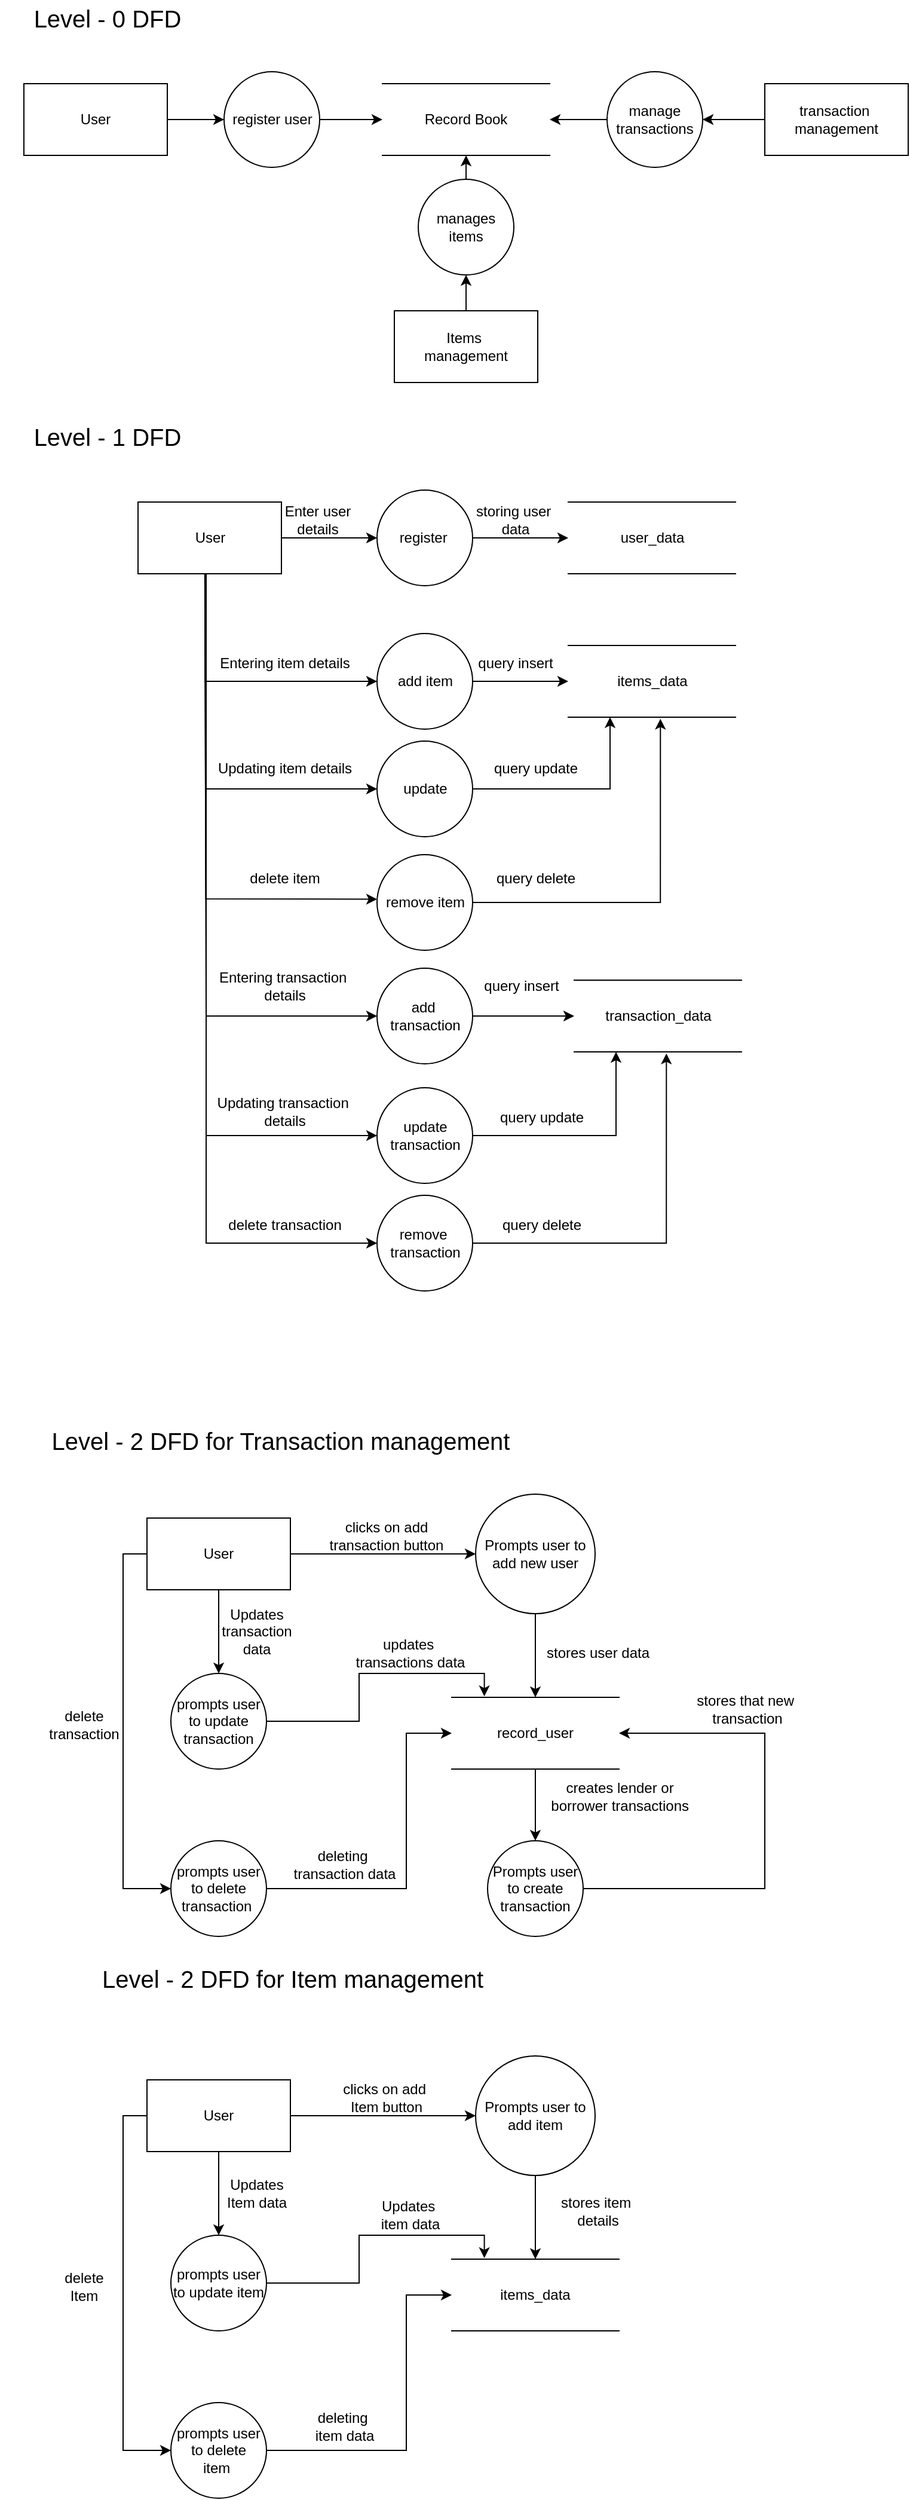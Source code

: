 <mxfile version="26.0.16">
  <diagram name="Page-1" id="c7558073-3199-34d8-9f00-42111426c3f3">
    <mxGraphModel dx="1235" dy="789" grid="1" gridSize="10" guides="1" tooltips="1" connect="1" arrows="1" fold="1" page="1" pageScale="1" pageWidth="827" pageHeight="1169" background="none" math="0" shadow="0">
      <root>
        <mxCell id="0" />
        <mxCell id="1" parent="0" />
        <mxCell id="OkTDxyFa1funlo1SMz6G-6" style="edgeStyle=orthogonalEdgeStyle;rounded=0;orthogonalLoop=1;jettySize=auto;html=1;exitX=1;exitY=0.5;exitDx=0;exitDy=0;entryX=0;entryY=0.5;entryDx=0;entryDy=0;" edge="1" parent="1" source="gBuzXzj2Km16ELcQwFcT-96" target="OkTDxyFa1funlo1SMz6G-1">
          <mxGeometry relative="1" as="geometry" />
        </mxCell>
        <mxCell id="gBuzXzj2Km16ELcQwFcT-96" value="User" style="rounded=0;whiteSpace=wrap;html=1;" parent="1" vertex="1">
          <mxGeometry x="60" y="80" width="120" height="60" as="geometry" />
        </mxCell>
        <mxCell id="gBuzXzj2Km16ELcQwFcT-99" value="Record Book" style="html=1;dashed=0;whiteSpace=wrap;shape=partialRectangle;right=0;left=0;" parent="1" vertex="1">
          <mxGeometry x="360" y="80" width="140" height="60" as="geometry" />
        </mxCell>
        <mxCell id="OkTDxyFa1funlo1SMz6G-8" style="edgeStyle=orthogonalEdgeStyle;rounded=0;orthogonalLoop=1;jettySize=auto;html=1;exitX=0.5;exitY=0;exitDx=0;exitDy=0;entryX=0.5;entryY=1;entryDx=0;entryDy=0;" edge="1" parent="1" source="gBuzXzj2Km16ELcQwFcT-100" target="OkTDxyFa1funlo1SMz6G-2">
          <mxGeometry relative="1" as="geometry" />
        </mxCell>
        <mxCell id="gBuzXzj2Km16ELcQwFcT-100" value="Items&amp;nbsp;&lt;div&gt;management&lt;/div&gt;" style="rounded=0;whiteSpace=wrap;html=1;" parent="1" vertex="1">
          <mxGeometry x="370" y="270" width="120" height="60" as="geometry" />
        </mxCell>
        <mxCell id="OkTDxyFa1funlo1SMz6G-10" style="edgeStyle=orthogonalEdgeStyle;rounded=0;orthogonalLoop=1;jettySize=auto;html=1;exitX=0;exitY=0.5;exitDx=0;exitDy=0;" edge="1" parent="1" source="gBuzXzj2Km16ELcQwFcT-101" target="OkTDxyFa1funlo1SMz6G-5">
          <mxGeometry relative="1" as="geometry" />
        </mxCell>
        <mxCell id="gBuzXzj2Km16ELcQwFcT-101" value="transaction&amp;nbsp;&lt;div&gt;management&lt;/div&gt;" style="rounded=0;whiteSpace=wrap;html=1;" parent="1" vertex="1">
          <mxGeometry x="680" y="80" width="120" height="60" as="geometry" />
        </mxCell>
        <mxCell id="gBuzXzj2Km16ELcQwFcT-105" value="&lt;font style=&quot;font-size: 20px;&quot;&gt;Level - 0 DFD&lt;/font&gt;" style="text;html=1;align=center;verticalAlign=middle;whiteSpace=wrap;rounded=0;" parent="1" vertex="1">
          <mxGeometry x="40" y="10" width="180" height="30" as="geometry" />
        </mxCell>
        <mxCell id="gBuzXzj2Km16ELcQwFcT-106" value="&lt;font style=&quot;font-size: 20px;&quot;&gt;Level - 1 DFD&lt;/font&gt;" style="text;html=1;align=center;verticalAlign=middle;whiteSpace=wrap;rounded=0;" parent="1" vertex="1">
          <mxGeometry x="40" y="360" width="180" height="30" as="geometry" />
        </mxCell>
        <mxCell id="gBuzXzj2Km16ELcQwFcT-110" style="edgeStyle=orthogonalEdgeStyle;rounded=0;orthogonalLoop=1;jettySize=auto;html=1;exitX=1;exitY=0.5;exitDx=0;exitDy=0;entryX=0;entryY=0.5;entryDx=0;entryDy=0;" parent="1" source="gBuzXzj2Km16ELcQwFcT-107" target="gBuzXzj2Km16ELcQwFcT-108" edge="1">
          <mxGeometry relative="1" as="geometry" />
        </mxCell>
        <mxCell id="gBuzXzj2Km16ELcQwFcT-115" style="edgeStyle=orthogonalEdgeStyle;rounded=0;orthogonalLoop=1;jettySize=auto;html=1;entryX=0;entryY=0.5;entryDx=0;entryDy=0;exitX=0.468;exitY=1.011;exitDx=0;exitDy=0;exitPerimeter=0;" parent="1" source="gBuzXzj2Km16ELcQwFcT-107" target="gBuzXzj2Km16ELcQwFcT-113" edge="1">
          <mxGeometry relative="1" as="geometry">
            <mxPoint x="215.5" y="500" as="sourcePoint" />
          </mxGeometry>
        </mxCell>
        <mxCell id="gBuzXzj2Km16ELcQwFcT-107" value="User" style="rounded=0;whiteSpace=wrap;html=1;" parent="1" vertex="1">
          <mxGeometry x="155.5" y="430" width="120" height="60" as="geometry" />
        </mxCell>
        <mxCell id="gBuzXzj2Km16ELcQwFcT-111" style="edgeStyle=orthogonalEdgeStyle;rounded=0;orthogonalLoop=1;jettySize=auto;html=1;exitX=1;exitY=0.5;exitDx=0;exitDy=0;entryX=0;entryY=0.5;entryDx=0;entryDy=0;" parent="1" source="gBuzXzj2Km16ELcQwFcT-108" target="gBuzXzj2Km16ELcQwFcT-109" edge="1">
          <mxGeometry relative="1" as="geometry" />
        </mxCell>
        <mxCell id="gBuzXzj2Km16ELcQwFcT-108" value="register&amp;nbsp;" style="ellipse;whiteSpace=wrap;html=1;aspect=fixed;" parent="1" vertex="1">
          <mxGeometry x="355.5" y="420" width="80" height="80" as="geometry" />
        </mxCell>
        <mxCell id="gBuzXzj2Km16ELcQwFcT-109" value="user_data" style="html=1;dashed=0;whiteSpace=wrap;shape=partialRectangle;right=0;left=0;" parent="1" vertex="1">
          <mxGeometry x="515.5" y="430" width="140" height="60" as="geometry" />
        </mxCell>
        <mxCell id="gBuzXzj2Km16ELcQwFcT-124" style="edgeStyle=orthogonalEdgeStyle;rounded=0;orthogonalLoop=1;jettySize=auto;html=1;exitX=1;exitY=0.5;exitDx=0;exitDy=0;entryX=0;entryY=0.5;entryDx=0;entryDy=0;" parent="1" source="gBuzXzj2Km16ELcQwFcT-113" target="gBuzXzj2Km16ELcQwFcT-114" edge="1">
          <mxGeometry relative="1" as="geometry" />
        </mxCell>
        <mxCell id="gBuzXzj2Km16ELcQwFcT-113" value="add item" style="ellipse;whiteSpace=wrap;html=1;aspect=fixed;" parent="1" vertex="1">
          <mxGeometry x="355.5" y="540" width="80" height="80" as="geometry" />
        </mxCell>
        <mxCell id="gBuzXzj2Km16ELcQwFcT-114" value="items_data" style="html=1;dashed=0;whiteSpace=wrap;shape=partialRectangle;right=0;left=0;" parent="1" vertex="1">
          <mxGeometry x="515.5" y="550" width="140" height="60" as="geometry" />
        </mxCell>
        <mxCell id="gBuzXzj2Km16ELcQwFcT-125" style="edgeStyle=orthogonalEdgeStyle;rounded=0;orthogonalLoop=1;jettySize=auto;html=1;exitX=1;exitY=0.5;exitDx=0;exitDy=0;entryX=0.25;entryY=1;entryDx=0;entryDy=0;" parent="1" source="gBuzXzj2Km16ELcQwFcT-119" target="gBuzXzj2Km16ELcQwFcT-114" edge="1">
          <mxGeometry relative="1" as="geometry" />
        </mxCell>
        <mxCell id="gBuzXzj2Km16ELcQwFcT-119" value="update" style="ellipse;whiteSpace=wrap;html=1;aspect=fixed;" parent="1" vertex="1">
          <mxGeometry x="355.5" y="630" width="80" height="80" as="geometry" />
        </mxCell>
        <mxCell id="gBuzXzj2Km16ELcQwFcT-122" value="remove item" style="ellipse;whiteSpace=wrap;html=1;aspect=fixed;" parent="1" vertex="1">
          <mxGeometry x="355.5" y="725" width="80" height="80" as="geometry" />
        </mxCell>
        <mxCell id="gBuzXzj2Km16ELcQwFcT-126" style="edgeStyle=orthogonalEdgeStyle;rounded=0;orthogonalLoop=1;jettySize=auto;html=1;exitX=1;exitY=0.5;exitDx=0;exitDy=0;entryX=0.551;entryY=1.022;entryDx=0;entryDy=0;entryPerimeter=0;" parent="1" source="gBuzXzj2Km16ELcQwFcT-122" target="gBuzXzj2Km16ELcQwFcT-114" edge="1">
          <mxGeometry relative="1" as="geometry">
            <mxPoint x="592.5" y="620" as="targetPoint" />
          </mxGeometry>
        </mxCell>
        <mxCell id="gBuzXzj2Km16ELcQwFcT-128" value="" style="endArrow=classic;html=1;rounded=0;entryX=0;entryY=0.5;entryDx=0;entryDy=0;exitX=0.468;exitY=1.018;exitDx=0;exitDy=0;exitPerimeter=0;" parent="1" source="gBuzXzj2Km16ELcQwFcT-107" target="gBuzXzj2Km16ELcQwFcT-119" edge="1">
          <mxGeometry width="50" height="50" relative="1" as="geometry">
            <mxPoint x="212.5" y="580" as="sourcePoint" />
            <mxPoint x="252.5" y="660" as="targetPoint" />
            <Array as="points">
              <mxPoint x="212.5" y="670" />
            </Array>
          </mxGeometry>
        </mxCell>
        <mxCell id="gBuzXzj2Km16ELcQwFcT-132" value="" style="endArrow=classic;html=1;rounded=0;entryX=0.003;entryY=0.466;entryDx=0;entryDy=0;entryPerimeter=0;exitX=0.468;exitY=1;exitDx=0;exitDy=0;exitPerimeter=0;" parent="1" edge="1">
          <mxGeometry width="50" height="50" relative="1" as="geometry">
            <mxPoint x="211.42" y="490" as="sourcePoint" />
            <mxPoint x="355.5" y="762.28" as="targetPoint" />
            <Array as="points">
              <mxPoint x="212.26" y="762" />
            </Array>
          </mxGeometry>
        </mxCell>
        <mxCell id="gBuzXzj2Km16ELcQwFcT-133" value="Enter user details" style="text;html=1;align=center;verticalAlign=middle;whiteSpace=wrap;rounded=0;" parent="1" vertex="1">
          <mxGeometry x="275.5" y="430" width="60" height="30" as="geometry" />
        </mxCell>
        <mxCell id="gBuzXzj2Km16ELcQwFcT-134" value="Entering item details" style="text;html=1;align=center;verticalAlign=middle;resizable=0;points=[];autosize=1;strokeColor=none;fillColor=none;" parent="1" vertex="1">
          <mxGeometry x="212.5" y="550" width="130" height="30" as="geometry" />
        </mxCell>
        <mxCell id="gBuzXzj2Km16ELcQwFcT-135" value="Updating item details" style="text;html=1;align=center;verticalAlign=middle;resizable=0;points=[];autosize=1;strokeColor=none;fillColor=none;" parent="1" vertex="1">
          <mxGeometry x="207.5" y="638" width="140" height="30" as="geometry" />
        </mxCell>
        <mxCell id="gBuzXzj2Km16ELcQwFcT-136" value="delete item" style="text;html=1;align=center;verticalAlign=middle;resizable=0;points=[];autosize=1;strokeColor=none;fillColor=none;" parent="1" vertex="1">
          <mxGeometry x="237.5" y="730" width="80" height="30" as="geometry" />
        </mxCell>
        <mxCell id="gBuzXzj2Km16ELcQwFcT-137" value="storing user&amp;nbsp;&lt;div&gt;data&lt;/div&gt;" style="text;html=1;align=center;verticalAlign=middle;resizable=0;points=[];autosize=1;strokeColor=none;fillColor=none;" parent="1" vertex="1">
          <mxGeometry x="425.5" y="425" width="90" height="40" as="geometry" />
        </mxCell>
        <mxCell id="gBuzXzj2Km16ELcQwFcT-138" value="query insert" style="text;html=1;align=center;verticalAlign=middle;resizable=0;points=[];autosize=1;strokeColor=none;fillColor=none;" parent="1" vertex="1">
          <mxGeometry x="425.5" y="550" width="90" height="30" as="geometry" />
        </mxCell>
        <mxCell id="gBuzXzj2Km16ELcQwFcT-139" value="query update" style="text;html=1;align=center;verticalAlign=middle;resizable=0;points=[];autosize=1;strokeColor=none;fillColor=none;" parent="1" vertex="1">
          <mxGeometry x="442.5" y="638" width="90" height="30" as="geometry" />
        </mxCell>
        <mxCell id="gBuzXzj2Km16ELcQwFcT-140" value="query delete" style="text;html=1;align=center;verticalAlign=middle;resizable=0;points=[];autosize=1;strokeColor=none;fillColor=none;" parent="1" vertex="1">
          <mxGeometry x="442.5" y="730" width="90" height="30" as="geometry" />
        </mxCell>
        <mxCell id="gBuzXzj2Km16ELcQwFcT-142" style="edgeStyle=orthogonalEdgeStyle;rounded=0;orthogonalLoop=1;jettySize=auto;html=1;exitX=1;exitY=0.5;exitDx=0;exitDy=0;entryX=0;entryY=0.5;entryDx=0;entryDy=0;" parent="1" source="gBuzXzj2Km16ELcQwFcT-143" target="gBuzXzj2Km16ELcQwFcT-144" edge="1">
          <mxGeometry relative="1" as="geometry" />
        </mxCell>
        <mxCell id="gBuzXzj2Km16ELcQwFcT-143" value="add&amp;nbsp;&lt;div&gt;&lt;span style=&quot;text-wrap-mode: nowrap;&quot;&gt;transaction&lt;/span&gt;&lt;/div&gt;" style="ellipse;whiteSpace=wrap;html=1;aspect=fixed;" parent="1" vertex="1">
          <mxGeometry x="355.5" y="820" width="80" height="80" as="geometry" />
        </mxCell>
        <mxCell id="gBuzXzj2Km16ELcQwFcT-144" value="transaction_data" style="html=1;dashed=0;whiteSpace=wrap;shape=partialRectangle;right=0;left=0;" parent="1" vertex="1">
          <mxGeometry x="520.5" y="830" width="140" height="60" as="geometry" />
        </mxCell>
        <mxCell id="gBuzXzj2Km16ELcQwFcT-145" style="edgeStyle=orthogonalEdgeStyle;rounded=0;orthogonalLoop=1;jettySize=auto;html=1;exitX=1;exitY=0.5;exitDx=0;exitDy=0;entryX=0.25;entryY=1;entryDx=0;entryDy=0;" parent="1" source="gBuzXzj2Km16ELcQwFcT-146" target="gBuzXzj2Km16ELcQwFcT-144" edge="1">
          <mxGeometry relative="1" as="geometry" />
        </mxCell>
        <mxCell id="gBuzXzj2Km16ELcQwFcT-146" value="update&lt;div&gt;&lt;span style=&quot;text-wrap-mode: nowrap;&quot;&gt;transaction&lt;/span&gt;&lt;/div&gt;" style="ellipse;whiteSpace=wrap;html=1;aspect=fixed;" parent="1" vertex="1">
          <mxGeometry x="355.5" y="920" width="80" height="80" as="geometry" />
        </mxCell>
        <mxCell id="gBuzXzj2Km16ELcQwFcT-147" value="remove&amp;nbsp;&lt;div&gt;&lt;span style=&quot;text-wrap-mode: nowrap;&quot;&gt;transaction&lt;/span&gt;&lt;/div&gt;" style="ellipse;whiteSpace=wrap;html=1;aspect=fixed;" parent="1" vertex="1">
          <mxGeometry x="355.5" y="1010" width="80" height="80" as="geometry" />
        </mxCell>
        <mxCell id="gBuzXzj2Km16ELcQwFcT-148" style="edgeStyle=orthogonalEdgeStyle;rounded=0;orthogonalLoop=1;jettySize=auto;html=1;exitX=1;exitY=0.5;exitDx=0;exitDy=0;entryX=0.551;entryY=1.022;entryDx=0;entryDy=0;entryPerimeter=0;" parent="1" source="gBuzXzj2Km16ELcQwFcT-147" target="gBuzXzj2Km16ELcQwFcT-144" edge="1">
          <mxGeometry relative="1" as="geometry">
            <mxPoint x="597.5" y="890" as="targetPoint" />
          </mxGeometry>
        </mxCell>
        <mxCell id="gBuzXzj2Km16ELcQwFcT-149" value="Entering transaction&amp;nbsp;&lt;div&gt;details&lt;/div&gt;" style="text;html=1;align=center;verticalAlign=middle;resizable=0;points=[];autosize=1;strokeColor=none;fillColor=none;" parent="1" vertex="1">
          <mxGeometry x="212.5" y="815" width="130" height="40" as="geometry" />
        </mxCell>
        <mxCell id="gBuzXzj2Km16ELcQwFcT-150" value="Updating transaction&amp;nbsp;&lt;div&gt;details&lt;/div&gt;" style="text;html=1;align=center;verticalAlign=middle;resizable=0;points=[];autosize=1;strokeColor=none;fillColor=none;" parent="1" vertex="1">
          <mxGeometry x="207.5" y="920" width="140" height="40" as="geometry" />
        </mxCell>
        <mxCell id="gBuzXzj2Km16ELcQwFcT-151" value="delete transaction" style="text;html=1;align=center;verticalAlign=middle;resizable=0;points=[];autosize=1;strokeColor=none;fillColor=none;" parent="1" vertex="1">
          <mxGeometry x="217.5" y="1020" width="120" height="30" as="geometry" />
        </mxCell>
        <mxCell id="gBuzXzj2Km16ELcQwFcT-152" value="query insert" style="text;html=1;align=center;verticalAlign=middle;resizable=0;points=[];autosize=1;strokeColor=none;fillColor=none;" parent="1" vertex="1">
          <mxGeometry x="430.5" y="820" width="90" height="30" as="geometry" />
        </mxCell>
        <mxCell id="gBuzXzj2Km16ELcQwFcT-153" value="query update" style="text;html=1;align=center;verticalAlign=middle;resizable=0;points=[];autosize=1;strokeColor=none;fillColor=none;" parent="1" vertex="1">
          <mxGeometry x="447.5" y="930" width="90" height="30" as="geometry" />
        </mxCell>
        <mxCell id="gBuzXzj2Km16ELcQwFcT-154" value="query delete" style="text;html=1;align=center;verticalAlign=middle;resizable=0;points=[];autosize=1;strokeColor=none;fillColor=none;" parent="1" vertex="1">
          <mxGeometry x="447.5" y="1020" width="90" height="30" as="geometry" />
        </mxCell>
        <mxCell id="gBuzXzj2Km16ELcQwFcT-156" value="" style="endArrow=classic;html=1;rounded=0;entryX=0;entryY=0.5;entryDx=0;entryDy=0;" parent="1" target="gBuzXzj2Km16ELcQwFcT-143" edge="1">
          <mxGeometry width="50" height="50" relative="1" as="geometry">
            <mxPoint x="211.5" y="490" as="sourcePoint" />
            <mxPoint x="182.5" y="860" as="targetPoint" />
            <Array as="points">
              <mxPoint x="212.5" y="860" />
            </Array>
          </mxGeometry>
        </mxCell>
        <mxCell id="gBuzXzj2Km16ELcQwFcT-157" value="" style="endArrow=classic;html=1;rounded=0;entryX=0;entryY=0.5;entryDx=0;entryDy=0;" parent="1" target="gBuzXzj2Km16ELcQwFcT-146" edge="1">
          <mxGeometry width="50" height="50" relative="1" as="geometry">
            <mxPoint x="212.5" y="490" as="sourcePoint" />
            <mxPoint x="192.5" y="950" as="targetPoint" />
            <Array as="points">
              <mxPoint x="212.5" y="960" />
            </Array>
          </mxGeometry>
        </mxCell>
        <mxCell id="gBuzXzj2Km16ELcQwFcT-158" value="" style="endArrow=classic;html=1;rounded=0;entryX=0;entryY=0.5;entryDx=0;entryDy=0;" parent="1" target="gBuzXzj2Km16ELcQwFcT-147" edge="1">
          <mxGeometry width="50" height="50" relative="1" as="geometry">
            <mxPoint x="212.5" y="490" as="sourcePoint" />
            <mxPoint x="172.5" y="1020" as="targetPoint" />
            <Array as="points">
              <mxPoint x="212.5" y="1050" />
            </Array>
          </mxGeometry>
        </mxCell>
        <mxCell id="gBuzXzj2Km16ELcQwFcT-159" value="&lt;font style=&quot;font-size: 20px;&quot;&gt;Level - 2 DFD for Transaction management&lt;/font&gt;" style="text;html=1;align=center;verticalAlign=middle;whiteSpace=wrap;rounded=0;" parent="1" vertex="1">
          <mxGeometry x="40" y="1200" width="470" height="30" as="geometry" />
        </mxCell>
        <mxCell id="gBuzXzj2Km16ELcQwFcT-174" style="edgeStyle=orthogonalEdgeStyle;rounded=0;orthogonalLoop=1;jettySize=auto;html=1;exitX=0.5;exitY=1;exitDx=0;exitDy=0;entryX=0.5;entryY=0;entryDx=0;entryDy=0;" parent="1" source="gBuzXzj2Km16ELcQwFcT-160" target="gBuzXzj2Km16ELcQwFcT-173" edge="1">
          <mxGeometry relative="1" as="geometry" />
        </mxCell>
        <mxCell id="gBuzXzj2Km16ELcQwFcT-180" style="edgeStyle=orthogonalEdgeStyle;rounded=0;orthogonalLoop=1;jettySize=auto;html=1;exitX=0;exitY=0.5;exitDx=0;exitDy=0;entryX=0;entryY=0.5;entryDx=0;entryDy=0;" parent="1" source="gBuzXzj2Km16ELcQwFcT-160" target="gBuzXzj2Km16ELcQwFcT-178" edge="1">
          <mxGeometry relative="1" as="geometry" />
        </mxCell>
        <mxCell id="gBuzXzj2Km16ELcQwFcT-160" value="User" style="rounded=0;whiteSpace=wrap;html=1;" parent="1" vertex="1">
          <mxGeometry x="163" y="1280" width="120" height="60" as="geometry" />
        </mxCell>
        <mxCell id="gBuzXzj2Km16ELcQwFcT-166" style="edgeStyle=orthogonalEdgeStyle;rounded=0;orthogonalLoop=1;jettySize=auto;html=1;exitX=0.5;exitY=1;exitDx=0;exitDy=0;entryX=0.5;entryY=0;entryDx=0;entryDy=0;" parent="1" source="gBuzXzj2Km16ELcQwFcT-161" target="gBuzXzj2Km16ELcQwFcT-165" edge="1">
          <mxGeometry relative="1" as="geometry" />
        </mxCell>
        <mxCell id="gBuzXzj2Km16ELcQwFcT-161" value="Prompts user to add new user" style="ellipse;whiteSpace=wrap;html=1;aspect=fixed;" parent="1" vertex="1">
          <mxGeometry x="438" y="1260" width="100" height="100" as="geometry" />
        </mxCell>
        <mxCell id="gBuzXzj2Km16ELcQwFcT-162" value="" style="endArrow=classic;html=1;rounded=0;exitX=1;exitY=0.5;exitDx=0;exitDy=0;entryX=0;entryY=0.5;entryDx=0;entryDy=0;" parent="1" source="gBuzXzj2Km16ELcQwFcT-160" target="gBuzXzj2Km16ELcQwFcT-161" edge="1">
          <mxGeometry width="50" height="50" relative="1" as="geometry">
            <mxPoint x="280" y="1530" as="sourcePoint" />
            <mxPoint x="330" y="1480" as="targetPoint" />
          </mxGeometry>
        </mxCell>
        <mxCell id="gBuzXzj2Km16ELcQwFcT-163" value="clicks on add transaction button" style="text;html=1;align=center;verticalAlign=middle;whiteSpace=wrap;rounded=0;" parent="1" vertex="1">
          <mxGeometry x="310" y="1280" width="107" height="30" as="geometry" />
        </mxCell>
        <mxCell id="gBuzXzj2Km16ELcQwFcT-169" style="edgeStyle=orthogonalEdgeStyle;rounded=0;orthogonalLoop=1;jettySize=auto;html=1;exitX=0.5;exitY=1;exitDx=0;exitDy=0;entryX=0.5;entryY=0;entryDx=0;entryDy=0;" parent="1" source="gBuzXzj2Km16ELcQwFcT-165" target="gBuzXzj2Km16ELcQwFcT-168" edge="1">
          <mxGeometry relative="1" as="geometry" />
        </mxCell>
        <mxCell id="gBuzXzj2Km16ELcQwFcT-165" value="record_user" style="html=1;dashed=0;whiteSpace=wrap;shape=partialRectangle;right=0;left=0;" parent="1" vertex="1">
          <mxGeometry x="418" y="1430" width="140" height="60" as="geometry" />
        </mxCell>
        <mxCell id="gBuzXzj2Km16ELcQwFcT-167" value="stores user data" style="text;html=1;align=center;verticalAlign=middle;resizable=0;points=[];autosize=1;strokeColor=none;fillColor=none;" parent="1" vertex="1">
          <mxGeometry x="485" y="1378" width="110" height="30" as="geometry" />
        </mxCell>
        <mxCell id="gBuzXzj2Km16ELcQwFcT-179" style="edgeStyle=orthogonalEdgeStyle;rounded=0;orthogonalLoop=1;jettySize=auto;html=1;exitX=1;exitY=0.5;exitDx=0;exitDy=0;entryX=1;entryY=0.5;entryDx=0;entryDy=0;" parent="1" source="gBuzXzj2Km16ELcQwFcT-168" target="gBuzXzj2Km16ELcQwFcT-165" edge="1">
          <mxGeometry relative="1" as="geometry">
            <mxPoint x="680" y="1420" as="targetPoint" />
            <Array as="points">
              <mxPoint x="680" y="1590" />
              <mxPoint x="680" y="1460" />
            </Array>
          </mxGeometry>
        </mxCell>
        <mxCell id="gBuzXzj2Km16ELcQwFcT-168" value="Prompts user to create transaction" style="ellipse;whiteSpace=wrap;html=1;aspect=fixed;" parent="1" vertex="1">
          <mxGeometry x="448" y="1550" width="80" height="80" as="geometry" />
        </mxCell>
        <mxCell id="gBuzXzj2Km16ELcQwFcT-170" value="creates lender or&amp;nbsp;&lt;div&gt;borrower transactions&amp;nbsp;&lt;/div&gt;" style="text;html=1;align=center;verticalAlign=middle;resizable=0;points=[];autosize=1;strokeColor=none;fillColor=none;" parent="1" vertex="1">
          <mxGeometry x="490" y="1493" width="140" height="40" as="geometry" />
        </mxCell>
        <mxCell id="gBuzXzj2Km16ELcQwFcT-172" value="stores that new&amp;nbsp;&lt;div&gt;transaction&lt;/div&gt;" style="text;html=1;align=center;verticalAlign=middle;resizable=0;points=[];autosize=1;strokeColor=none;fillColor=none;" parent="1" vertex="1">
          <mxGeometry x="610" y="1420" width="110" height="40" as="geometry" />
        </mxCell>
        <mxCell id="gBuzXzj2Km16ELcQwFcT-173" value="prompts user to update transaction" style="ellipse;whiteSpace=wrap;html=1;aspect=fixed;" parent="1" vertex="1">
          <mxGeometry x="183" y="1410" width="80" height="80" as="geometry" />
        </mxCell>
        <mxCell id="gBuzXzj2Km16ELcQwFcT-175" style="edgeStyle=orthogonalEdgeStyle;rounded=0;orthogonalLoop=1;jettySize=auto;html=1;exitX=1;exitY=0.5;exitDx=0;exitDy=0;entryX=0.195;entryY=-0.014;entryDx=0;entryDy=0;entryPerimeter=0;" parent="1" source="gBuzXzj2Km16ELcQwFcT-173" target="gBuzXzj2Km16ELcQwFcT-165" edge="1">
          <mxGeometry relative="1" as="geometry" />
        </mxCell>
        <mxCell id="gBuzXzj2Km16ELcQwFcT-176" value="Updates transaction data" style="text;html=1;align=center;verticalAlign=middle;whiteSpace=wrap;rounded=0;" parent="1" vertex="1">
          <mxGeometry x="225" y="1360" width="60" height="30" as="geometry" />
        </mxCell>
        <mxCell id="gBuzXzj2Km16ELcQwFcT-177" value="updates&amp;nbsp;&lt;div&gt;transactions&amp;nbsp;&lt;span style=&quot;background-color: transparent; color: light-dark(rgb(0, 0, 0), rgb(255, 255, 255));&quot;&gt;data&lt;/span&gt;&lt;/div&gt;" style="text;html=1;align=center;verticalAlign=middle;resizable=0;points=[];autosize=1;strokeColor=none;fillColor=none;" parent="1" vertex="1">
          <mxGeometry x="328" y="1373" width="110" height="40" as="geometry" />
        </mxCell>
        <mxCell id="gBuzXzj2Km16ELcQwFcT-181" style="edgeStyle=orthogonalEdgeStyle;rounded=0;orthogonalLoop=1;jettySize=auto;html=1;exitX=1;exitY=0.5;exitDx=0;exitDy=0;entryX=0;entryY=0.5;entryDx=0;entryDy=0;" parent="1" source="gBuzXzj2Km16ELcQwFcT-178" target="gBuzXzj2Km16ELcQwFcT-165" edge="1">
          <mxGeometry relative="1" as="geometry">
            <Array as="points">
              <mxPoint x="380" y="1590" />
              <mxPoint x="380" y="1460" />
            </Array>
          </mxGeometry>
        </mxCell>
        <mxCell id="gBuzXzj2Km16ELcQwFcT-178" value="prompts user&lt;div&gt;to delete&lt;/div&gt;&lt;div&gt;transaction&amp;nbsp;&lt;/div&gt;" style="ellipse;whiteSpace=wrap;html=1;aspect=fixed;" parent="1" vertex="1">
          <mxGeometry x="183" y="1550" width="80" height="80" as="geometry" />
        </mxCell>
        <mxCell id="gBuzXzj2Km16ELcQwFcT-182" value="delete&lt;div&gt;transaction&lt;/div&gt;" style="text;html=1;align=center;verticalAlign=middle;resizable=0;points=[];autosize=1;strokeColor=none;fillColor=none;" parent="1" vertex="1">
          <mxGeometry x="70" y="1433" width="80" height="40" as="geometry" />
        </mxCell>
        <mxCell id="gBuzXzj2Km16ELcQwFcT-183" value="deleting&amp;nbsp;&lt;div&gt;transaction&amp;nbsp;&lt;span style=&quot;background-color: transparent; color: light-dark(rgb(0, 0, 0), rgb(255, 255, 255));&quot;&gt;data&lt;/span&gt;&lt;/div&gt;" style="text;html=1;align=center;verticalAlign=middle;resizable=0;points=[];autosize=1;strokeColor=none;fillColor=none;" parent="1" vertex="1">
          <mxGeometry x="273" y="1550" width="110" height="40" as="geometry" />
        </mxCell>
        <mxCell id="gBuzXzj2Km16ELcQwFcT-184" value="&lt;font style=&quot;font-size: 20px;&quot;&gt;Level - 2 DFD for Item management&lt;/font&gt;" style="text;html=1;align=center;verticalAlign=middle;whiteSpace=wrap;rounded=0;" parent="1" vertex="1">
          <mxGeometry x="50" y="1650" width="470" height="30" as="geometry" />
        </mxCell>
        <mxCell id="gBuzXzj2Km16ELcQwFcT-185" style="edgeStyle=orthogonalEdgeStyle;rounded=0;orthogonalLoop=1;jettySize=auto;html=1;exitX=0.5;exitY=1;exitDx=0;exitDy=0;entryX=0.5;entryY=0;entryDx=0;entryDy=0;" parent="1" source="gBuzXzj2Km16ELcQwFcT-187" target="gBuzXzj2Km16ELcQwFcT-199" edge="1">
          <mxGeometry relative="1" as="geometry" />
        </mxCell>
        <mxCell id="gBuzXzj2Km16ELcQwFcT-186" style="edgeStyle=orthogonalEdgeStyle;rounded=0;orthogonalLoop=1;jettySize=auto;html=1;exitX=0;exitY=0.5;exitDx=0;exitDy=0;entryX=0;entryY=0.5;entryDx=0;entryDy=0;" parent="1" source="gBuzXzj2Km16ELcQwFcT-187" target="gBuzXzj2Km16ELcQwFcT-204" edge="1">
          <mxGeometry relative="1" as="geometry" />
        </mxCell>
        <mxCell id="gBuzXzj2Km16ELcQwFcT-187" value="User" style="rounded=0;whiteSpace=wrap;html=1;" parent="1" vertex="1">
          <mxGeometry x="163" y="1750" width="120" height="60" as="geometry" />
        </mxCell>
        <mxCell id="gBuzXzj2Km16ELcQwFcT-188" style="edgeStyle=orthogonalEdgeStyle;rounded=0;orthogonalLoop=1;jettySize=auto;html=1;exitX=0.5;exitY=1;exitDx=0;exitDy=0;entryX=0.5;entryY=0;entryDx=0;entryDy=0;" parent="1" source="gBuzXzj2Km16ELcQwFcT-189" target="gBuzXzj2Km16ELcQwFcT-193" edge="1">
          <mxGeometry relative="1" as="geometry" />
        </mxCell>
        <mxCell id="gBuzXzj2Km16ELcQwFcT-189" value="Prompts user to add item" style="ellipse;whiteSpace=wrap;html=1;aspect=fixed;" parent="1" vertex="1">
          <mxGeometry x="438" y="1730" width="100" height="100" as="geometry" />
        </mxCell>
        <mxCell id="gBuzXzj2Km16ELcQwFcT-190" value="" style="endArrow=classic;html=1;rounded=0;exitX=1;exitY=0.5;exitDx=0;exitDy=0;entryX=0;entryY=0.5;entryDx=0;entryDy=0;" parent="1" source="gBuzXzj2Km16ELcQwFcT-187" target="gBuzXzj2Km16ELcQwFcT-189" edge="1">
          <mxGeometry width="50" height="50" relative="1" as="geometry">
            <mxPoint x="280" y="2000" as="sourcePoint" />
            <mxPoint x="330" y="1950" as="targetPoint" />
          </mxGeometry>
        </mxCell>
        <mxCell id="gBuzXzj2Km16ELcQwFcT-191" value="clicks on add&amp;nbsp;&lt;div&gt;Item button&lt;/div&gt;" style="text;html=1;align=center;verticalAlign=middle;whiteSpace=wrap;rounded=0;" parent="1" vertex="1">
          <mxGeometry x="310" y="1750" width="107" height="30" as="geometry" />
        </mxCell>
        <mxCell id="gBuzXzj2Km16ELcQwFcT-193" value="items_data" style="html=1;dashed=0;whiteSpace=wrap;shape=partialRectangle;right=0;left=0;" parent="1" vertex="1">
          <mxGeometry x="418" y="1900" width="140" height="60" as="geometry" />
        </mxCell>
        <mxCell id="gBuzXzj2Km16ELcQwFcT-194" value="stores item&amp;nbsp;&lt;div&gt;details&lt;/div&gt;" style="text;html=1;align=center;verticalAlign=middle;resizable=0;points=[];autosize=1;strokeColor=none;fillColor=none;" parent="1" vertex="1">
          <mxGeometry x="495" y="1840" width="90" height="40" as="geometry" />
        </mxCell>
        <mxCell id="gBuzXzj2Km16ELcQwFcT-199" value="prompts user to update item" style="ellipse;whiteSpace=wrap;html=1;aspect=fixed;" parent="1" vertex="1">
          <mxGeometry x="183" y="1880" width="80" height="80" as="geometry" />
        </mxCell>
        <mxCell id="gBuzXzj2Km16ELcQwFcT-200" style="edgeStyle=orthogonalEdgeStyle;rounded=0;orthogonalLoop=1;jettySize=auto;html=1;exitX=1;exitY=0.5;exitDx=0;exitDy=0;entryX=0.195;entryY=-0.014;entryDx=0;entryDy=0;entryPerimeter=0;" parent="1" source="gBuzXzj2Km16ELcQwFcT-199" target="gBuzXzj2Km16ELcQwFcT-193" edge="1">
          <mxGeometry relative="1" as="geometry" />
        </mxCell>
        <mxCell id="gBuzXzj2Km16ELcQwFcT-201" value="Updates Item data" style="text;html=1;align=center;verticalAlign=middle;whiteSpace=wrap;rounded=0;" parent="1" vertex="1">
          <mxGeometry x="225" y="1830" width="60" height="30" as="geometry" />
        </mxCell>
        <mxCell id="gBuzXzj2Km16ELcQwFcT-202" value="Updates&amp;nbsp;&lt;div&gt;&lt;span style=&quot;background-color: transparent; color: light-dark(rgb(0, 0, 0), rgb(255, 255, 255));&quot;&gt;item data&lt;/span&gt;&lt;/div&gt;" style="text;html=1;align=center;verticalAlign=middle;resizable=0;points=[];autosize=1;strokeColor=none;fillColor=none;" parent="1" vertex="1">
          <mxGeometry x="348" y="1843" width="70" height="40" as="geometry" />
        </mxCell>
        <mxCell id="gBuzXzj2Km16ELcQwFcT-203" style="edgeStyle=orthogonalEdgeStyle;rounded=0;orthogonalLoop=1;jettySize=auto;html=1;exitX=1;exitY=0.5;exitDx=0;exitDy=0;entryX=0;entryY=0.5;entryDx=0;entryDy=0;" parent="1" source="gBuzXzj2Km16ELcQwFcT-204" target="gBuzXzj2Km16ELcQwFcT-193" edge="1">
          <mxGeometry relative="1" as="geometry">
            <Array as="points">
              <mxPoint x="380" y="2060" />
              <mxPoint x="380" y="1930" />
            </Array>
          </mxGeometry>
        </mxCell>
        <mxCell id="gBuzXzj2Km16ELcQwFcT-204" value="prompts user&lt;div&gt;to delete&lt;/div&gt;&lt;div&gt;item&amp;nbsp;&lt;/div&gt;" style="ellipse;whiteSpace=wrap;html=1;aspect=fixed;" parent="1" vertex="1">
          <mxGeometry x="183" y="2020" width="80" height="80" as="geometry" />
        </mxCell>
        <mxCell id="gBuzXzj2Km16ELcQwFcT-205" value="delete&lt;div&gt;Item&lt;/div&gt;" style="text;html=1;align=center;verticalAlign=middle;resizable=0;points=[];autosize=1;strokeColor=none;fillColor=none;" parent="1" vertex="1">
          <mxGeometry x="80" y="1903" width="60" height="40" as="geometry" />
        </mxCell>
        <mxCell id="gBuzXzj2Km16ELcQwFcT-206" value="deleting&amp;nbsp;&lt;div&gt;&lt;span style=&quot;background-color: transparent; color: light-dark(rgb(0, 0, 0), rgb(255, 255, 255));&quot;&gt;item data&lt;/span&gt;&lt;/div&gt;" style="text;html=1;align=center;verticalAlign=middle;resizable=0;points=[];autosize=1;strokeColor=none;fillColor=none;" parent="1" vertex="1">
          <mxGeometry x="293" y="2020" width="70" height="40" as="geometry" />
        </mxCell>
        <mxCell id="OkTDxyFa1funlo1SMz6G-7" style="edgeStyle=orthogonalEdgeStyle;rounded=0;orthogonalLoop=1;jettySize=auto;html=1;exitX=1;exitY=0.5;exitDx=0;exitDy=0;entryX=0;entryY=0.5;entryDx=0;entryDy=0;" edge="1" parent="1" source="OkTDxyFa1funlo1SMz6G-1" target="gBuzXzj2Km16ELcQwFcT-99">
          <mxGeometry relative="1" as="geometry" />
        </mxCell>
        <mxCell id="OkTDxyFa1funlo1SMz6G-1" value="register user" style="ellipse;whiteSpace=wrap;html=1;aspect=fixed;" vertex="1" parent="1">
          <mxGeometry x="227.5" y="70" width="80" height="80" as="geometry" />
        </mxCell>
        <mxCell id="OkTDxyFa1funlo1SMz6G-9" style="edgeStyle=orthogonalEdgeStyle;rounded=0;orthogonalLoop=1;jettySize=auto;html=1;exitX=0.5;exitY=0;exitDx=0;exitDy=0;entryX=0.5;entryY=1;entryDx=0;entryDy=0;" edge="1" parent="1" source="OkTDxyFa1funlo1SMz6G-2" target="gBuzXzj2Km16ELcQwFcT-99">
          <mxGeometry relative="1" as="geometry" />
        </mxCell>
        <mxCell id="OkTDxyFa1funlo1SMz6G-2" value="manages&lt;br&gt;&lt;div&gt;items&lt;/div&gt;" style="ellipse;whiteSpace=wrap;html=1;aspect=fixed;" vertex="1" parent="1">
          <mxGeometry x="390" y="160" width="80" height="80" as="geometry" />
        </mxCell>
        <mxCell id="OkTDxyFa1funlo1SMz6G-11" style="edgeStyle=orthogonalEdgeStyle;rounded=0;orthogonalLoop=1;jettySize=auto;html=1;exitX=0;exitY=0.5;exitDx=0;exitDy=0;entryX=1;entryY=0.5;entryDx=0;entryDy=0;" edge="1" parent="1" source="OkTDxyFa1funlo1SMz6G-5" target="gBuzXzj2Km16ELcQwFcT-99">
          <mxGeometry relative="1" as="geometry" />
        </mxCell>
        <mxCell id="OkTDxyFa1funlo1SMz6G-5" value="manage&lt;div&gt;transactions&lt;/div&gt;" style="ellipse;whiteSpace=wrap;html=1;aspect=fixed;" vertex="1" parent="1">
          <mxGeometry x="548" y="70" width="80" height="80" as="geometry" />
        </mxCell>
      </root>
    </mxGraphModel>
  </diagram>
</mxfile>
